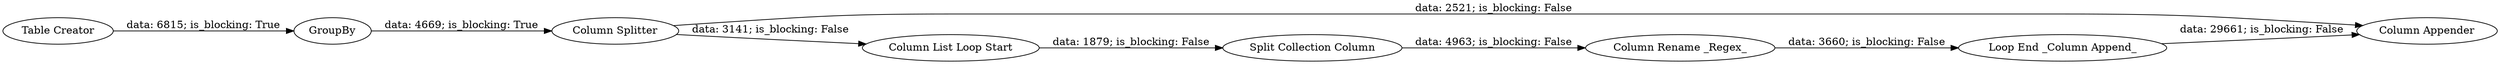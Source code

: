 digraph {
	"952908774727251692_21" [label="Loop End _Column Append_"]
	"952908774727251692_19" [label="Split Collection Column"]
	"952908774727251692_16" [label=GroupBy]
	"952908774727251692_22" [label="Column Appender"]
	"952908774727251692_20" [label="Column Rename _Regex_"]
	"952908774727251692_18" [label="Column List Loop Start"]
	"952908774727251692_15" [label="Table Creator"]
	"952908774727251692_17" [label="Column Splitter"]
	"952908774727251692_18" -> "952908774727251692_19" [label="data: 1879; is_blocking: False"]
	"952908774727251692_17" -> "952908774727251692_18" [label="data: 3141; is_blocking: False"]
	"952908774727251692_17" -> "952908774727251692_22" [label="data: 2521; is_blocking: False"]
	"952908774727251692_19" -> "952908774727251692_20" [label="data: 4963; is_blocking: False"]
	"952908774727251692_15" -> "952908774727251692_16" [label="data: 6815; is_blocking: True"]
	"952908774727251692_16" -> "952908774727251692_17" [label="data: 4669; is_blocking: True"]
	"952908774727251692_20" -> "952908774727251692_21" [label="data: 3660; is_blocking: False"]
	"952908774727251692_21" -> "952908774727251692_22" [label="data: 29661; is_blocking: False"]
	rankdir=LR
}
